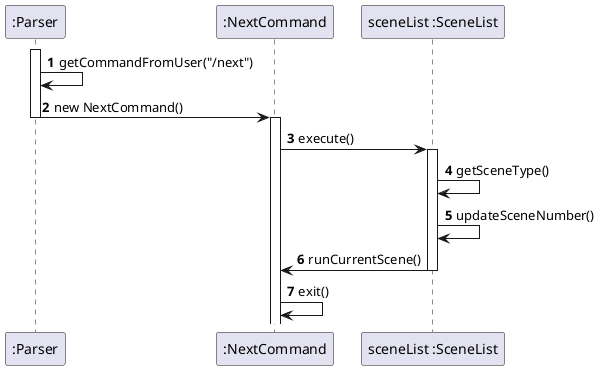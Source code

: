 @startuml
'https://plantuml.com/sequence-diagram

autonumber
activate ":Parser"

":Parser" -> ":Parser": getCommandFromUser("/next")
":Parser" -> ":NextCommand": new NextCommand()
deactivate ":Parser"
activate ":NextCommand"

":NextCommand" -> "sceneList :SceneList": execute()
activate "sceneList :SceneList"

"sceneList :SceneList" -> "sceneList :SceneList": getSceneType()
"sceneList :SceneList" -> "sceneList :SceneList": updateSceneNumber()
"sceneList :SceneList" -> ":NextCommand": runCurrentScene()
deactivate "sceneList :SceneList"

":NextCommand" -> ":NextCommand": exit()


@enduml